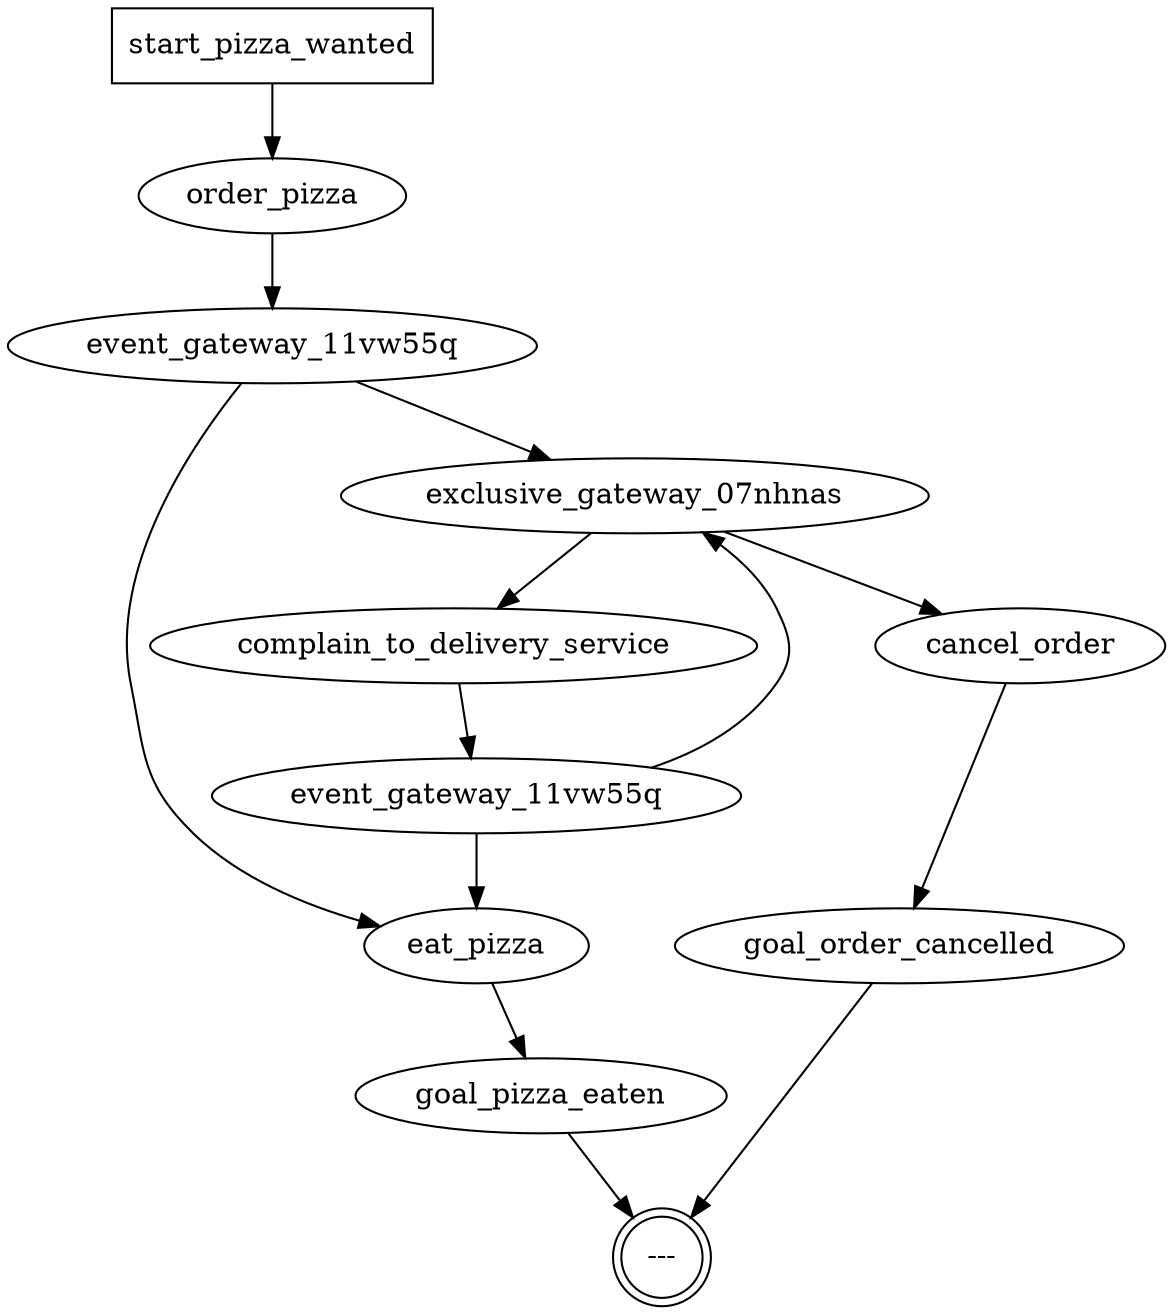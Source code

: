 digraph {
  0 [label="---", shape=doublecircle];
  1 [label="goal_pizza_eaten"];
  2 [label="eat_pizza"];
  3 [label="event_gateway_11vw55q"];
  4 [label="order_pizza"];
  5 [label="start_pizza_wanted", shape=box];
  6 [label="complain_to_delivery_service"];
  7 [label="exclusive_gateway_07nhnas"];
  8 [label="event_gateway_11vw55q"];
  10 [label="cancel_order"];
  9 [label="goal_order_cancelled"];
  1 -> 0;
  2 -> 1;
  3 -> 2;
  3 -> 7;
  4 -> 3;
  5 -> 4;
  6 -> 8;
  7 -> 10;
  7 -> 6;
  8 -> 2;
  8 -> 7;
  10 -> 9;
  9 -> 0;
}
